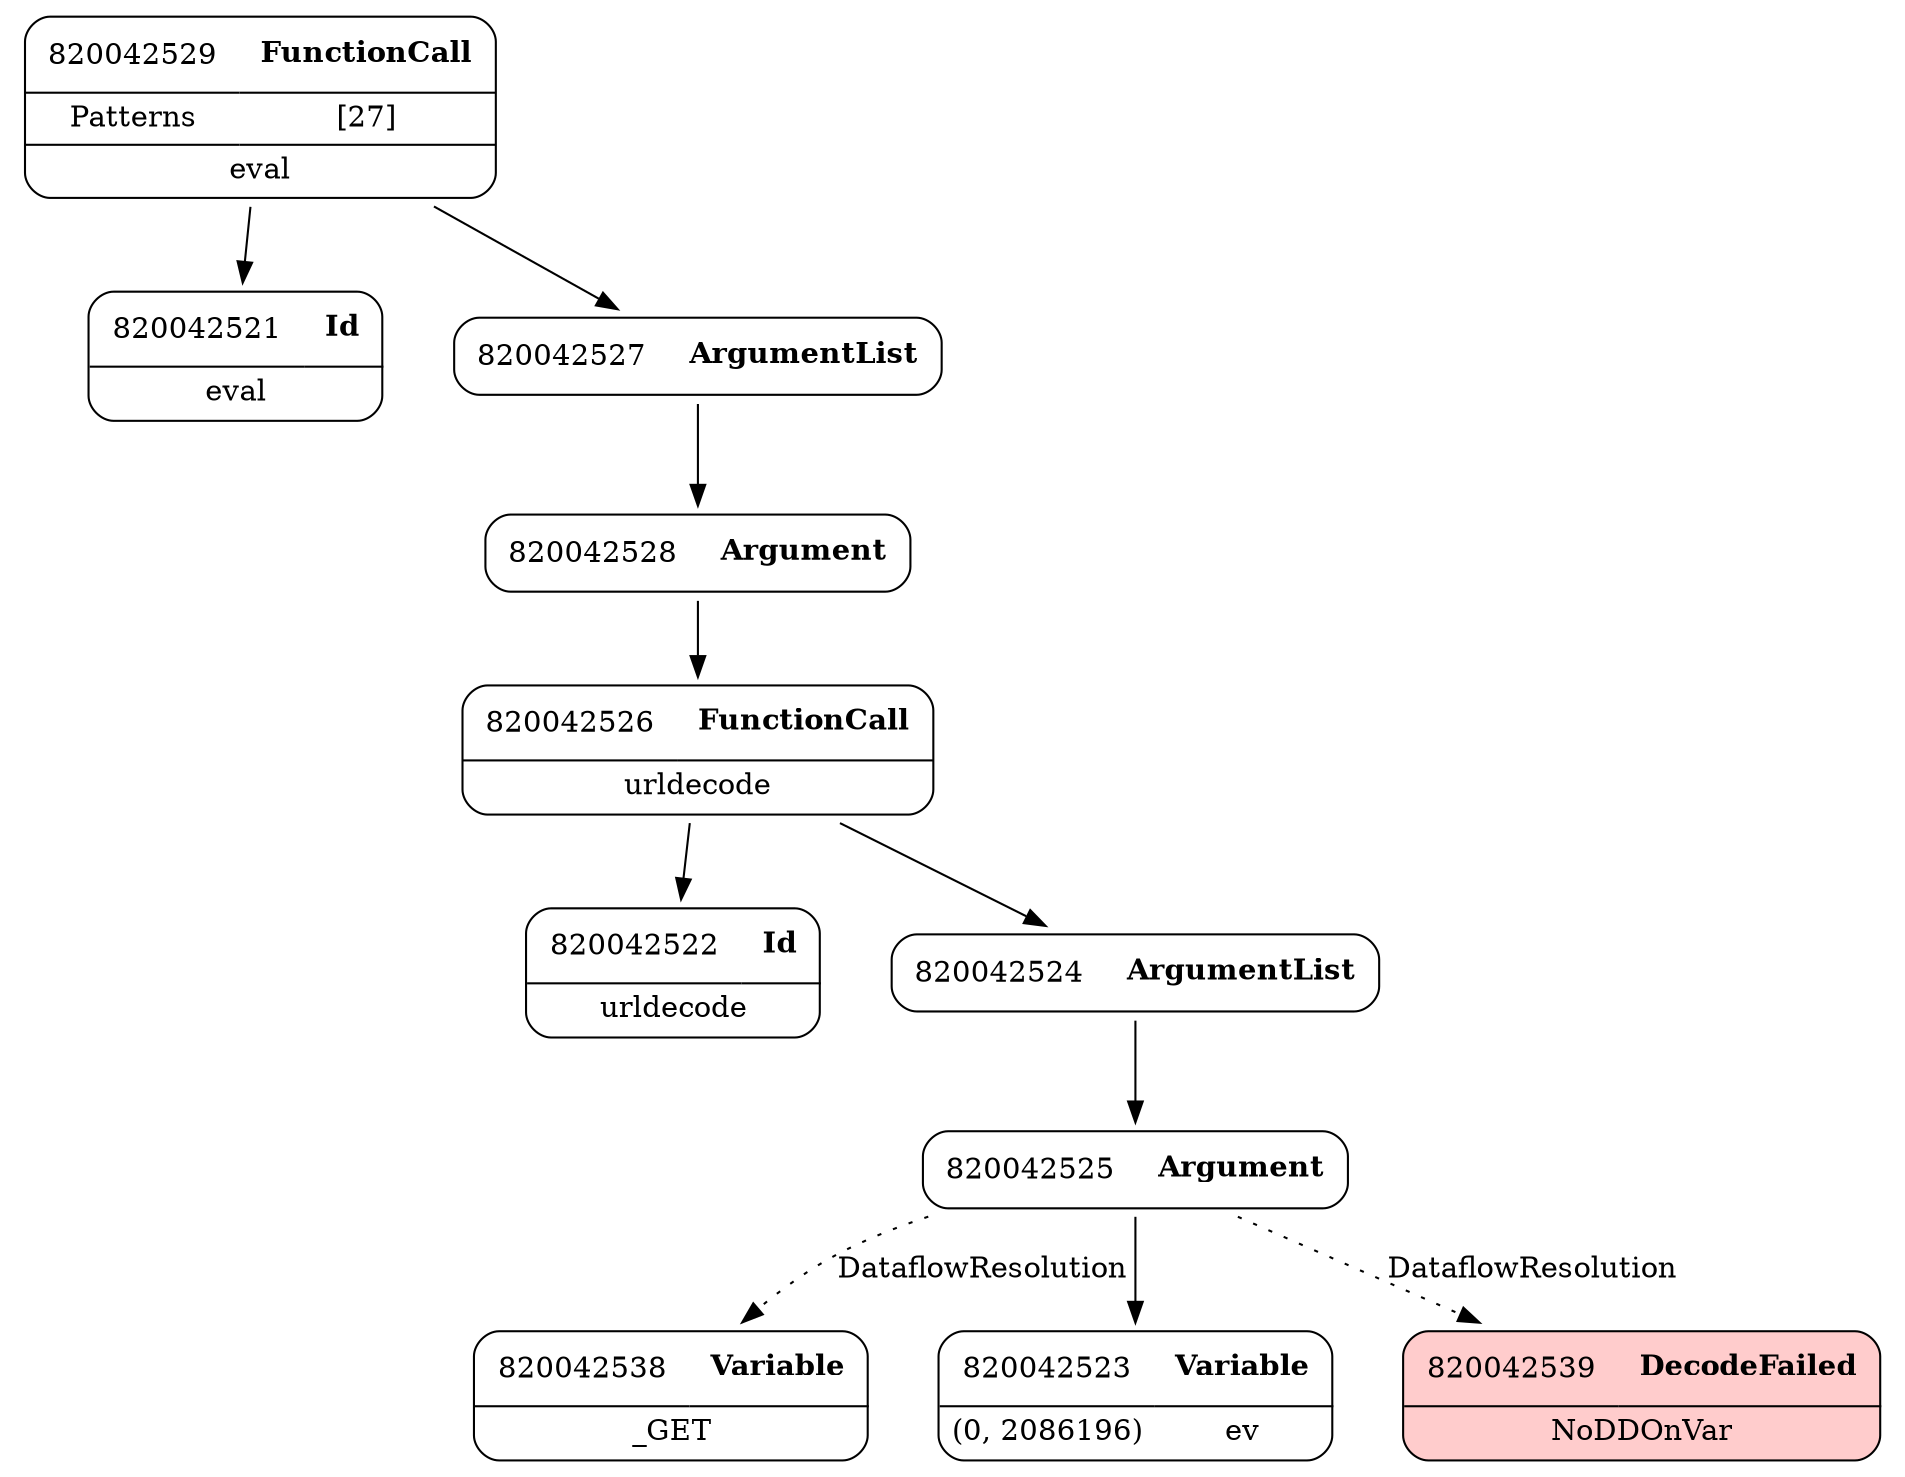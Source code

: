 digraph ast {
node [shape=none];
820042528 [label=<<TABLE border='1' cellspacing='0' cellpadding='10' style='rounded' ><TR><TD border='0'>820042528</TD><TD border='0'><B>Argument</B></TD></TR></TABLE>>];
820042528 -> 820042526 [weight=2];
820042529 [label=<<TABLE border='1' cellspacing='0' cellpadding='10' style='rounded' ><TR><TD border='0'>820042529</TD><TD border='0'><B>FunctionCall</B></TD></TR><HR/><TR><TD border='0' cellpadding='5'>Patterns</TD><TD border='0' cellpadding='5'>[27]</TD></TR><HR/><TR><TD border='0' cellpadding='5' colspan='2'>eval</TD></TR></TABLE>>];
820042529 -> 820042521 [weight=2];
820042529 -> 820042527 [weight=2];
820042521 [label=<<TABLE border='1' cellspacing='0' cellpadding='10' style='rounded' ><TR><TD border='0'>820042521</TD><TD border='0'><B>Id</B></TD></TR><HR/><TR><TD border='0' cellpadding='5' colspan='2'>eval</TD></TR></TABLE>>];
820042522 [label=<<TABLE border='1' cellspacing='0' cellpadding='10' style='rounded' ><TR><TD border='0'>820042522</TD><TD border='0'><B>Id</B></TD></TR><HR/><TR><TD border='0' cellpadding='5' colspan='2'>urldecode</TD></TR></TABLE>>];
820042538 [label=<<TABLE border='1' cellspacing='0' cellpadding='10' style='rounded' ><TR><TD border='0'>820042538</TD><TD border='0'><B>Variable</B></TD></TR><HR/><TR><TD border='0' cellpadding='5' colspan='2'>_GET</TD></TR></TABLE>>];
820042523 [label=<<TABLE border='1' cellspacing='0' cellpadding='10' style='rounded' ><TR><TD border='0'>820042523</TD><TD border='0'><B>Variable</B></TD></TR><HR/><TR><TD border='0' cellpadding='5'>(0, 2086196)</TD><TD border='0' cellpadding='5'>ev</TD></TR></TABLE>>];
820042539 [label=<<TABLE border='1' cellspacing='0' cellpadding='10' style='rounded' bgcolor='#FFCCCC' ><TR><TD border='0'>820042539</TD><TD border='0'><B>DecodeFailed</B></TD></TR><HR/><TR><TD border='0' cellpadding='5' colspan='2'>NoDDOnVar</TD></TR></TABLE>>];
820042524 [label=<<TABLE border='1' cellspacing='0' cellpadding='10' style='rounded' ><TR><TD border='0'>820042524</TD><TD border='0'><B>ArgumentList</B></TD></TR></TABLE>>];
820042524 -> 820042525 [weight=2];
820042525 [label=<<TABLE border='1' cellspacing='0' cellpadding='10' style='rounded' ><TR><TD border='0'>820042525</TD><TD border='0'><B>Argument</B></TD></TR></TABLE>>];
820042525 -> 820042523 [weight=2];
820042525 -> 820042538 [style=dotted,label=DataflowResolution];
820042525 -> 820042539 [style=dotted,label=DataflowResolution];
820042526 [label=<<TABLE border='1' cellspacing='0' cellpadding='10' style='rounded' ><TR><TD border='0'>820042526</TD><TD border='0'><B>FunctionCall</B></TD></TR><HR/><TR><TD border='0' cellpadding='5' colspan='2'>urldecode</TD></TR></TABLE>>];
820042526 -> 820042522 [weight=2];
820042526 -> 820042524 [weight=2];
820042527 [label=<<TABLE border='1' cellspacing='0' cellpadding='10' style='rounded' ><TR><TD border='0'>820042527</TD><TD border='0'><B>ArgumentList</B></TD></TR></TABLE>>];
820042527 -> 820042528 [weight=2];
}
